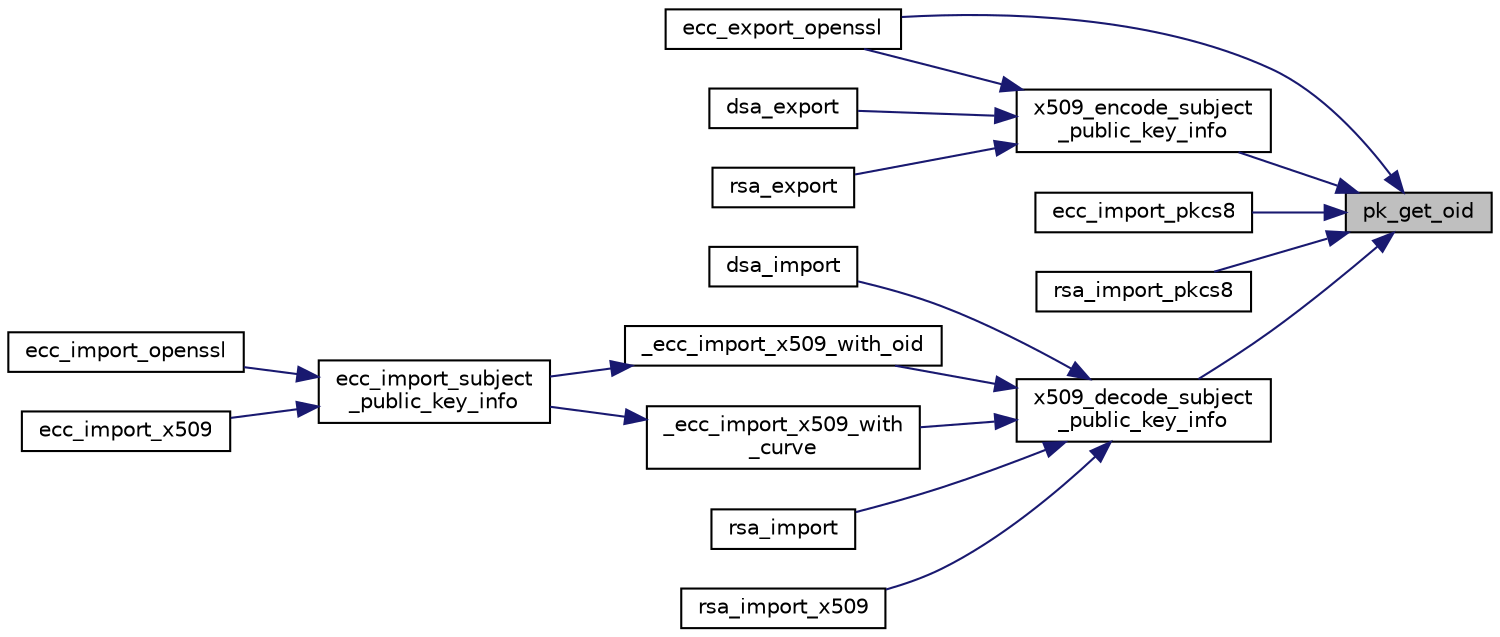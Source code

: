 digraph "pk_get_oid"
{
 // LATEX_PDF_SIZE
  edge [fontname="Helvetica",fontsize="10",labelfontname="Helvetica",labelfontsize="10"];
  node [fontname="Helvetica",fontsize="10",shape=record];
  rankdir="RL";
  Node919 [label="pk_get_oid",height=0.2,width=0.4,color="black", fillcolor="grey75", style="filled", fontcolor="black",tooltip=" "];
  Node919 -> Node920 [dir="back",color="midnightblue",fontsize="10",style="solid",fontname="Helvetica"];
  Node920 [label="ecc_export_openssl",height=0.2,width=0.4,color="black", fillcolor="white", style="filled",URL="$ecc__export__openssl_8c.html#ab5c65063bc8916dc0d87a77bdecbc626",tooltip="Export an ECC key as a binary packet."];
  Node919 -> Node921 [dir="back",color="midnightblue",fontsize="10",style="solid",fontname="Helvetica"];
  Node921 [label="ecc_import_pkcs8",height=0.2,width=0.4,color="black", fillcolor="white", style="filled",URL="$ecc__import__pkcs8_8c.html#a0f0e747f119685eee3cc412f4480c52e",tooltip=" "];
  Node919 -> Node922 [dir="back",color="midnightblue",fontsize="10",style="solid",fontname="Helvetica"];
  Node922 [label="rsa_import_pkcs8",height=0.2,width=0.4,color="black", fillcolor="white", style="filled",URL="$rsa__import__pkcs8_8c.html#a3d44c6233a326316f7fb01c9d834fad4",tooltip="Import an RSAPublicKey or RSAPrivateKey in PKCS#8 format."];
  Node919 -> Node923 [dir="back",color="midnightblue",fontsize="10",style="solid",fontname="Helvetica"];
  Node923 [label="x509_decode_subject\l_public_key_info",height=0.2,width=0.4,color="black", fillcolor="white", style="filled",URL="$x509__decode__subject__public__key__info_8c.html#aec241d5f502a71d5a72188a42d6be5f0",tooltip="Decode a SubjectPublicKeyInfo."];
  Node923 -> Node924 [dir="back",color="midnightblue",fontsize="10",style="solid",fontname="Helvetica"];
  Node924 [label="dsa_import",height=0.2,width=0.4,color="black", fillcolor="white", style="filled",URL="$dsa__import_8c.html#ab814d8871b40e7f60c3ed6a16990dac2",tooltip="Import a DSA key."];
  Node923 -> Node925 [dir="back",color="midnightblue",fontsize="10",style="solid",fontname="Helvetica"];
  Node925 [label="_ecc_import_x509_with_oid",height=0.2,width=0.4,color="black", fillcolor="white", style="filled",URL="$ecc__import__x509_8c.html#a95f6b54b054138d6b43afc3876908bad",tooltip=" "];
  Node925 -> Node926 [dir="back",color="midnightblue",fontsize="10",style="solid",fontname="Helvetica"];
  Node926 [label="ecc_import_subject\l_public_key_info",height=0.2,width=0.4,color="black", fillcolor="white", style="filled",URL="$ecc__import__x509_8c.html#a6e24f3e6a3975c4d9e261a6031cab7b5",tooltip=" "];
  Node926 -> Node927 [dir="back",color="midnightblue",fontsize="10",style="solid",fontname="Helvetica"];
  Node927 [label="ecc_import_openssl",height=0.2,width=0.4,color="black", fillcolor="white", style="filled",URL="$ecc__import__openssl_8c.html#a62e764a9d768652402f730abef32780a",tooltip=" "];
  Node926 -> Node928 [dir="back",color="midnightblue",fontsize="10",style="solid",fontname="Helvetica"];
  Node928 [label="ecc_import_x509",height=0.2,width=0.4,color="black", fillcolor="white", style="filled",URL="$ecc__import__x509_8c.html#abd7477bc1144cdfd4f9e2da835eefbf6",tooltip="Import an ECC key from a X.509 certificate."];
  Node923 -> Node929 [dir="back",color="midnightblue",fontsize="10",style="solid",fontname="Helvetica"];
  Node929 [label="_ecc_import_x509_with\l_curve",height=0.2,width=0.4,color="black", fillcolor="white", style="filled",URL="$ecc__import__x509_8c.html#adf48b3ba468c0324055e9413a82d39f5",tooltip=" "];
  Node929 -> Node926 [dir="back",color="midnightblue",fontsize="10",style="solid",fontname="Helvetica"];
  Node923 -> Node930 [dir="back",color="midnightblue",fontsize="10",style="solid",fontname="Helvetica"];
  Node930 [label="rsa_import",height=0.2,width=0.4,color="black", fillcolor="white", style="filled",URL="$rsa__import_8c.html#aa80aefb08a282afe02c308cc19879d05",tooltip="Import an RSAPublicKey or RSAPrivateKey [two-prime only, only support >= 1024-bit keys,..."];
  Node923 -> Node931 [dir="back",color="midnightblue",fontsize="10",style="solid",fontname="Helvetica"];
  Node931 [label="rsa_import_x509",height=0.2,width=0.4,color="black", fillcolor="white", style="filled",URL="$rsa__import__x509_8c.html#af7fd232bdc803e8d3f8a109dc171110d",tooltip="Import an RSA key from a X.509 certificate."];
  Node919 -> Node932 [dir="back",color="midnightblue",fontsize="10",style="solid",fontname="Helvetica"];
  Node932 [label="x509_encode_subject\l_public_key_info",height=0.2,width=0.4,color="black", fillcolor="white", style="filled",URL="$x509__encode__subject__public__key__info_8c.html#a69644f00dd0825d15c8c799c46ef6ece",tooltip="Encode a SubjectPublicKeyInfo."];
  Node932 -> Node933 [dir="back",color="midnightblue",fontsize="10",style="solid",fontname="Helvetica"];
  Node933 [label="dsa_export",height=0.2,width=0.4,color="black", fillcolor="white", style="filled",URL="$dsa__export_8c.html#a96a11be728dca36ee58330749ec058e2",tooltip="Export a DSA key to a binary packet."];
  Node932 -> Node920 [dir="back",color="midnightblue",fontsize="10",style="solid",fontname="Helvetica"];
  Node932 -> Node934 [dir="back",color="midnightblue",fontsize="10",style="solid",fontname="Helvetica"];
  Node934 [label="rsa_export",height=0.2,width=0.4,color="black", fillcolor="white", style="filled",URL="$rsa__export_8c.html#ab097894ad63ca98064d5be945b5efc6d",tooltip="This will export either an RSAPublicKey or RSAPrivateKey [defined in PKCS #1 v2.1]."];
}

